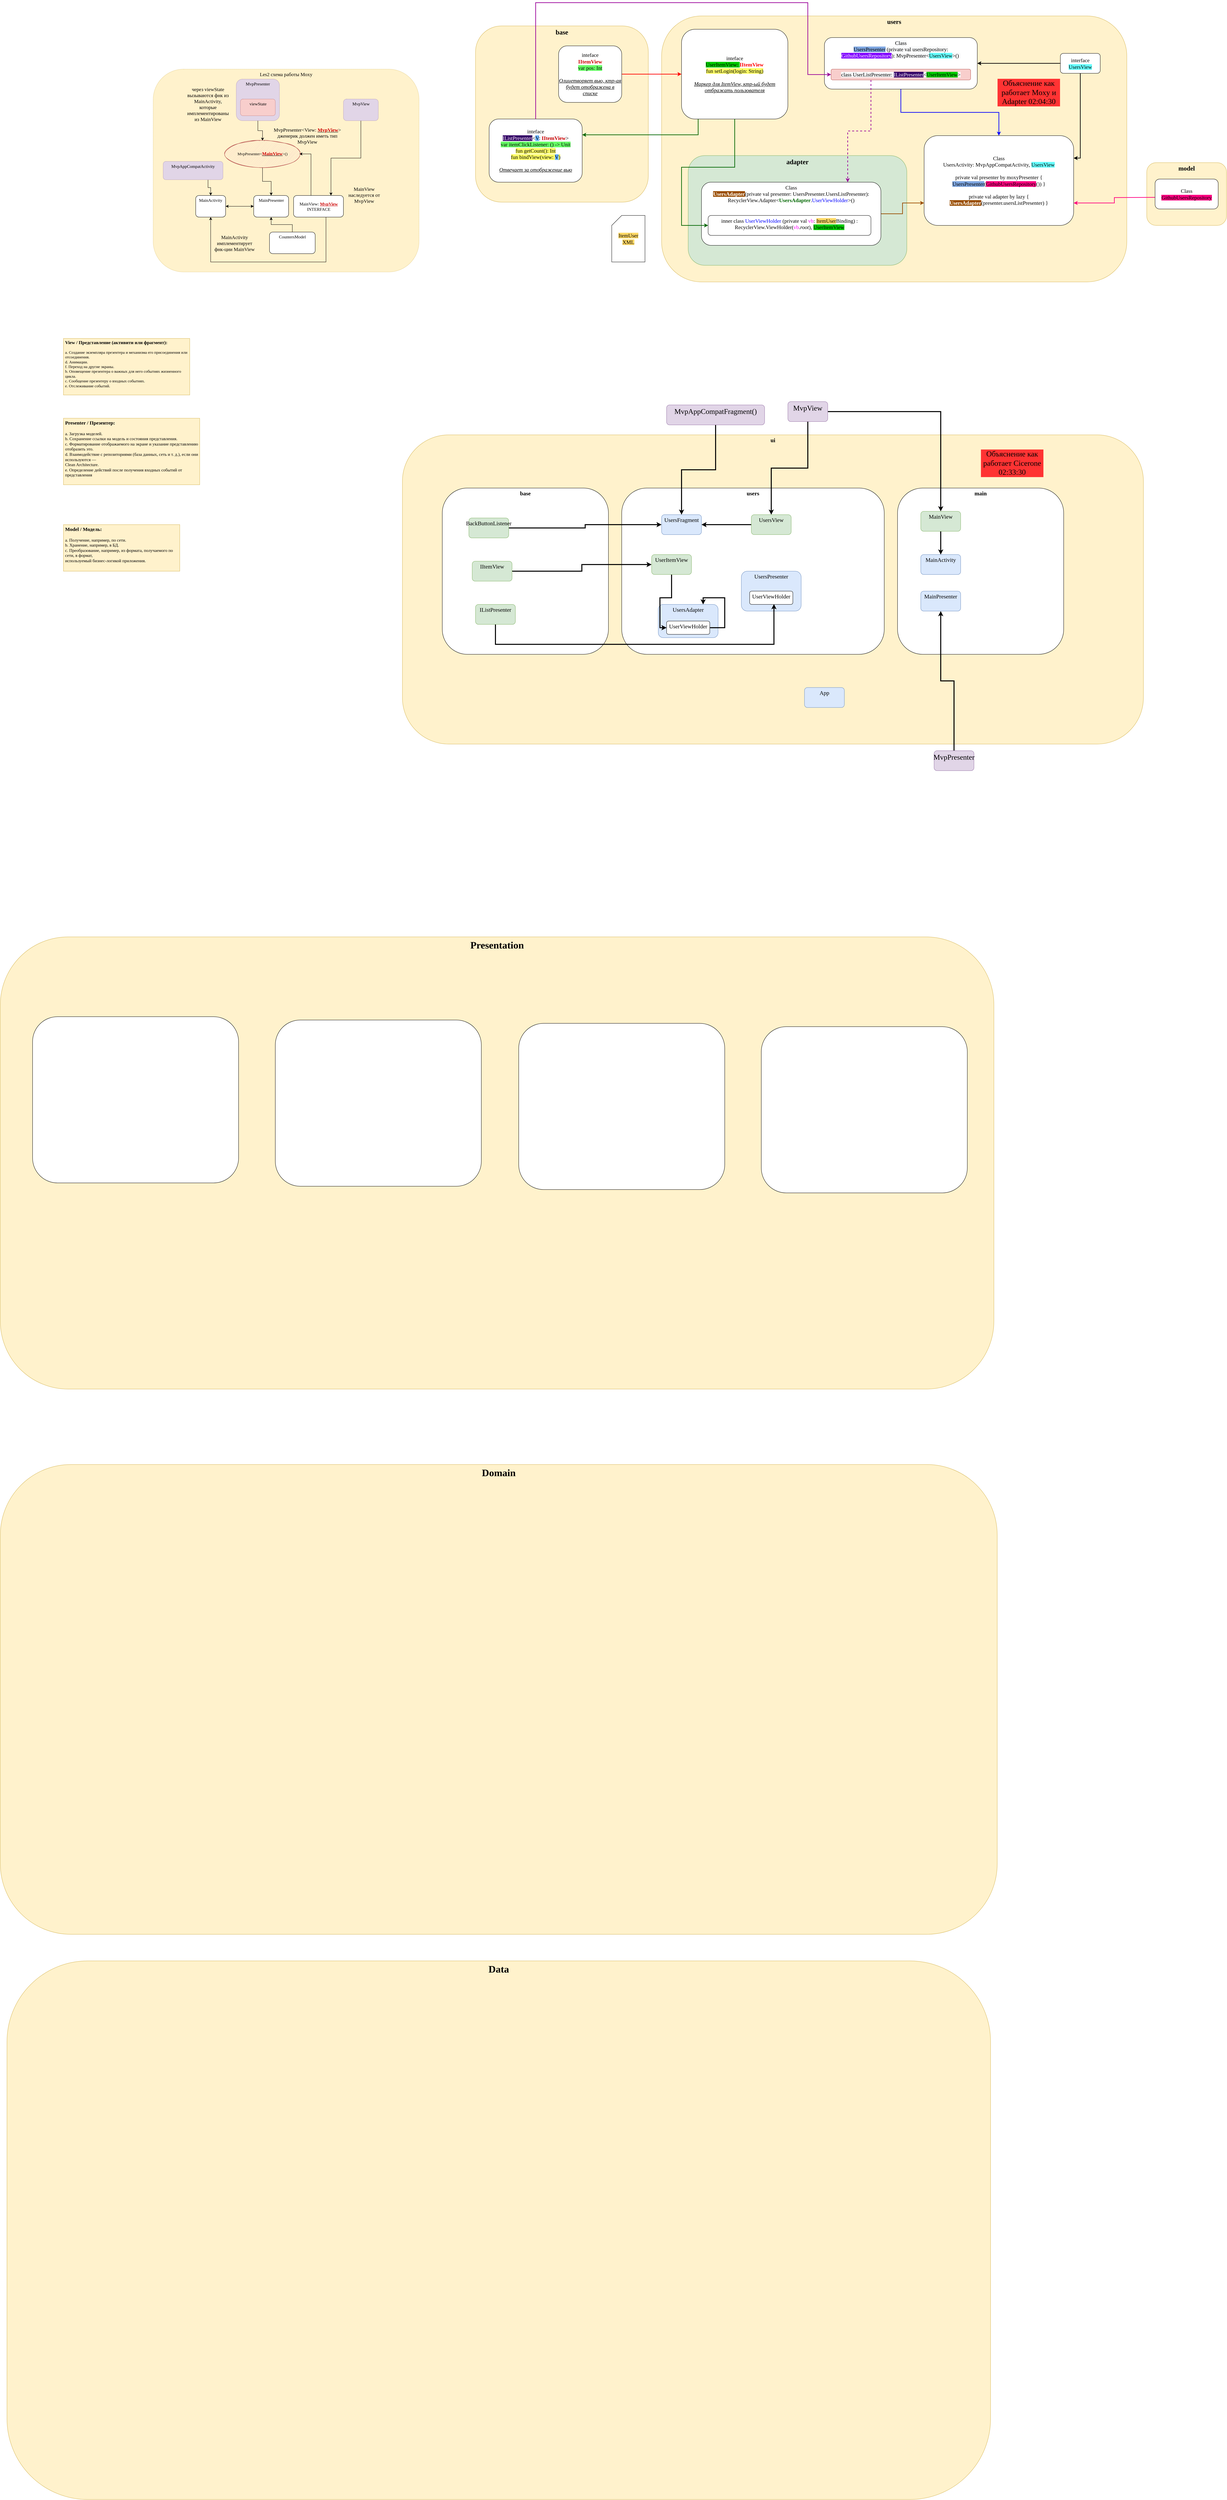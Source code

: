 <mxfile version="15.8.7" type="device"><diagram id="C1EWtJwkigcRB_qDEt8J" name="Страница 1"><mxGraphModel dx="4275" dy="3437" grid="1" gridSize="10" guides="1" tooltips="1" connect="1" arrows="1" fold="1" page="1" pageScale="1" pageWidth="827" pageHeight="1169" math="0" shadow="0"><root><mxCell id="0"/><mxCell id="1" parent="0"/><mxCell id="edhgK2keIJjGcCHrlNll-9" value="&lt;b&gt;&lt;font style=&quot;font-size: 19px&quot;&gt;users&lt;/font&gt;&lt;/b&gt;" style="rounded=1;whiteSpace=wrap;html=1;labelBackgroundColor=none;fontFamily=Times New Roman;fontSize=16;verticalAlign=top;fillColor=#fff2cc;strokeColor=#d6b656;" parent="1" vertex="1"><mxGeometry x="1480" y="-850" width="1400" height="800" as="geometry"/></mxCell><mxCell id="edhgK2keIJjGcCHrlNll-8" value="&lt;b&gt;&lt;font style=&quot;font-size: 20px&quot;&gt;base&lt;/font&gt;&lt;/b&gt;" style="rounded=1;whiteSpace=wrap;html=1;labelBackgroundColor=none;fontFamily=Times New Roman;fontSize=16;verticalAlign=top;fillColor=#fff2cc;strokeColor=#d6b656;" parent="1" vertex="1"><mxGeometry x="920" y="-820" width="520" height="530" as="geometry"/></mxCell><mxCell id="FmBAxHXfmep_9u8ABC75-27" value="Les2 схема работы Moxy" style="rounded=1;whiteSpace=wrap;html=1;dashed=1;dashPattern=1 1;labelBackgroundColor=none;fontSize=15;strokeColor=#d6b656;align=center;verticalAlign=top;fillColor=#fff2cc;fontFamily=Times New Roman;" parent="1" vertex="1"><mxGeometry x="-50" y="-690" width="800" height="610" as="geometry"/></mxCell><mxCell id="pCNhJscyHMGAn3g0kBfk-6" value="&lt;p style=&quot;font-size: 13px&quot;&gt;&lt;/p&gt;&lt;h3&gt;View / Представление (активити или фрагмент):&lt;/h3&gt;&lt;span&gt;a. Создание экземпляра презентера и механизма его присоединения или отсоединения.&lt;/span&gt;&lt;br&gt;&lt;span&gt;d. Анимации.&lt;/span&gt;&lt;br&gt;&lt;span&gt;f. Переход на другие экраны.&lt;/span&gt;&lt;br&gt;&lt;span&gt;b. Оповещение презентера о важных для него событиях жизненного цикла.&lt;/span&gt;&lt;br&gt;&lt;span&gt;c. Сообщение презентеру о входных событиях.&lt;/span&gt;&lt;br&gt;&lt;span&gt;e. Отслеживание событий.&lt;/span&gt;&lt;br&gt;&lt;p&gt;&lt;/p&gt;" style="text;html=1;strokeColor=#d6b656;fillColor=#fff2cc;spacing=5;spacingTop=-20;whiteSpace=wrap;overflow=hidden;rounded=0;verticalAlign=top;fontFamily=Times New Roman;" parent="1" vertex="1"><mxGeometry x="-320" y="120" width="380" height="170" as="geometry"/></mxCell><mxCell id="pCNhJscyHMGAn3g0kBfk-8" value="&lt;p&gt;&lt;/p&gt;&lt;h3&gt;Presenter / Презентер:&lt;/h3&gt;&lt;span style=&quot;font-weight: normal&quot;&gt;a. Загрузка моделей.&lt;br&gt;b. Сохранение ссылки на модель и состояния представления.&lt;br&gt;c. Форматирование отображаемого на экране и указание представлению отобразить это.&lt;br&gt;d. Взаимодействие с репозиториями (база данных, сеть и т. д.), если они используются —&lt;br&gt;Clean Architecture.&lt;br&gt;e. Определение действий после получения входных событий от представления&lt;/span&gt;&lt;p&gt;&lt;/p&gt;" style="text;html=1;strokeColor=#d6b656;fillColor=#fff2cc;spacing=5;spacingTop=-20;whiteSpace=wrap;overflow=hidden;rounded=0;fontSize=13;align=left;verticalAlign=top;fontFamily=Times New Roman;" parent="1" vertex="1"><mxGeometry x="-320" y="360" width="410" height="200" as="geometry"/></mxCell><mxCell id="pCNhJscyHMGAn3g0kBfk-9" value="&lt;p&gt;&lt;/p&gt;&lt;h3&gt;Model / Модель:&lt;/h3&gt;&lt;span style=&quot;font-weight: normal&quot;&gt;a. Получение, например, по сети.&lt;br&gt;b. Хранение, например, в БД.&lt;br&gt;c. Преобразование, например, из формата, получаемого по сети, в формат,&lt;br&gt;используемый бизнес-логикой приложения.&lt;/span&gt;&lt;p&gt;&lt;/p&gt;" style="text;html=1;strokeColor=#d6b656;fillColor=#fff2cc;spacing=5;spacingTop=-20;whiteSpace=wrap;overflow=hidden;rounded=0;fontSize=13;align=left;verticalAlign=top;fontFamily=Times New Roman;" parent="1" vertex="1"><mxGeometry x="-320" y="680" width="350" height="140" as="geometry"/></mxCell><mxCell id="FmBAxHXfmep_9u8ABC75-16" style="edgeStyle=orthogonalEdgeStyle;rounded=0;orthogonalLoop=1;jettySize=auto;html=1;labelBackgroundColor=none;fontColor=default;fontFamily=Times New Roman;" parent="1" source="FmBAxHXfmep_9u8ABC75-1" target="FmBAxHXfmep_9u8ABC75-3" edge="1"><mxGeometry relative="1" as="geometry"/></mxCell><mxCell id="FmBAxHXfmep_9u8ABC75-1" value="&lt;div style=&quot;&quot;&gt;CountersModel&lt;/div&gt;" style="rounded=1;whiteSpace=wrap;html=1;fontSize=13;align=center;verticalAlign=top;labelBackgroundColor=none;fontColor=default;fontFamily=Times New Roman;" parent="1" vertex="1"><mxGeometry x="300" y="-200" width="137.5" height="65" as="geometry"/></mxCell><mxCell id="FmBAxHXfmep_9u8ABC75-13" style="edgeStyle=orthogonalEdgeStyle;rounded=0;orthogonalLoop=1;jettySize=auto;html=1;entryX=1;entryY=0.5;entryDx=0;entryDy=0;labelBackgroundColor=none;fontColor=default;sketch=0;exitX=0.349;exitY=-0.005;exitDx=0;exitDy=0;exitPerimeter=0;fontFamily=Times New Roman;" parent="1" source="FmBAxHXfmep_9u8ABC75-2" target="FmBAxHXfmep_9u8ABC75-12" edge="1"><mxGeometry relative="1" as="geometry"/></mxCell><mxCell id="FmBAxHXfmep_9u8ABC75-34" style="edgeStyle=orthogonalEdgeStyle;rounded=0;sketch=0;orthogonalLoop=1;jettySize=auto;html=1;entryX=0.5;entryY=1;entryDx=0;entryDy=0;labelBackgroundColor=none;fontSize=15;fontColor=default;fontFamily=Times New Roman;" parent="1" source="FmBAxHXfmep_9u8ABC75-2" target="FmBAxHXfmep_9u8ABC75-4" edge="1"><mxGeometry relative="1" as="geometry"><Array as="points"><mxPoint x="470" y="-110"/><mxPoint x="123" y="-110"/></Array></mxGeometry></mxCell><mxCell id="FmBAxHXfmep_9u8ABC75-2" value="&lt;p style=&quot;line-height: 1&quot;&gt;&lt;/p&gt;&lt;div style=&quot;&quot;&gt;MainView: &lt;font color=&quot;#cc0000&quot;&gt;&lt;b&gt;&lt;u&gt;MvpView&lt;/u&gt;&lt;/b&gt;&lt;/font&gt;&lt;/div&gt;&lt;div style=&quot;&quot;&gt;INTERFACE&lt;/div&gt;&lt;p&gt;&lt;/p&gt;" style="rounded=1;whiteSpace=wrap;html=1;fontSize=13;align=center;verticalAlign=middle;labelBackgroundColor=none;fontColor=default;fontFamily=Times New Roman;" parent="1" vertex="1"><mxGeometry x="372.5" y="-310" width="150" height="65" as="geometry"/></mxCell><mxCell id="FmBAxHXfmep_9u8ABC75-17" style="edgeStyle=orthogonalEdgeStyle;rounded=0;orthogonalLoop=1;jettySize=auto;html=1;labelBackgroundColor=none;fontColor=default;fontFamily=Times New Roman;" parent="1" source="FmBAxHXfmep_9u8ABC75-3" target="FmBAxHXfmep_9u8ABC75-4" edge="1"><mxGeometry relative="1" as="geometry"/></mxCell><mxCell id="FmBAxHXfmep_9u8ABC75-3" value="&lt;div style=&quot;&quot;&gt;MainPresenter&lt;/div&gt;" style="rounded=1;whiteSpace=wrap;html=1;fontSize=13;align=center;verticalAlign=top;labelBackgroundColor=none;fontColor=default;fontFamily=Times New Roman;" parent="1" vertex="1"><mxGeometry x="252.5" y="-310" width="105" height="65" as="geometry"/></mxCell><mxCell id="FmBAxHXfmep_9u8ABC75-36" style="edgeStyle=orthogonalEdgeStyle;rounded=0;sketch=0;orthogonalLoop=1;jettySize=auto;html=1;entryX=0;entryY=0.5;entryDx=0;entryDy=0;labelBackgroundColor=none;fontSize=15;fontColor=default;fontFamily=Times New Roman;" parent="1" source="FmBAxHXfmep_9u8ABC75-4" target="FmBAxHXfmep_9u8ABC75-3" edge="1"><mxGeometry relative="1" as="geometry"/></mxCell><mxCell id="FmBAxHXfmep_9u8ABC75-4" value="&lt;div style=&quot;&quot;&gt;MainActivity&lt;/div&gt;" style="rounded=1;whiteSpace=wrap;html=1;fontSize=13;align=center;verticalAlign=top;labelBackgroundColor=none;fontColor=default;fontFamily=Times New Roman;" parent="1" vertex="1"><mxGeometry x="78" y="-310" width="90" height="65" as="geometry"/></mxCell><mxCell id="edhgK2keIJjGcCHrlNll-1" style="edgeStyle=orthogonalEdgeStyle;rounded=0;orthogonalLoop=1;jettySize=auto;html=1;entryX=0.75;entryY=0;entryDx=0;entryDy=0;fontSize=14;fontColor=#CC0000;fontFamily=Times New Roman;" parent="1" source="FmBAxHXfmep_9u8ABC75-5" target="FmBAxHXfmep_9u8ABC75-2" edge="1"><mxGeometry relative="1" as="geometry"/></mxCell><mxCell id="FmBAxHXfmep_9u8ABC75-5" value="&lt;div style=&quot;&quot;&gt;&lt;div style=&quot;&quot;&gt;MvpView&lt;/div&gt;&lt;/div&gt;" style="rounded=1;whiteSpace=wrap;html=1;fontSize=13;align=center;verticalAlign=top;labelBackgroundColor=none;dashed=1;dashPattern=1 1;fillColor=#e1d5e7;strokeColor=#9673a6;fontFamily=Times New Roman;" parent="1" vertex="1"><mxGeometry x="522.5" y="-600" width="105" height="65" as="geometry"/></mxCell><mxCell id="FmBAxHXfmep_9u8ABC75-15" style="edgeStyle=orthogonalEdgeStyle;rounded=0;orthogonalLoop=1;jettySize=auto;html=1;entryX=0.5;entryY=0;entryDx=0;entryDy=0;labelBackgroundColor=none;fontColor=default;fontFamily=Times New Roman;" parent="1" source="FmBAxHXfmep_9u8ABC75-7" target="FmBAxHXfmep_9u8ABC75-12" edge="1"><mxGeometry relative="1" as="geometry"/></mxCell><mxCell id="FmBAxHXfmep_9u8ABC75-7" value="&lt;div style=&quot;&quot;&gt;&lt;div style=&quot;&quot;&gt;MvpPresenter&lt;/div&gt;&lt;/div&gt;" style="rounded=1;whiteSpace=wrap;html=1;fontSize=13;align=center;verticalAlign=top;labelBackgroundColor=none;dashed=1;dashPattern=1 1;fillColor=#e1d5e7;strokeColor=#9673a6;fontFamily=Times New Roman;" parent="1" vertex="1"><mxGeometry x="200" y="-660" width="130" height="125" as="geometry"/></mxCell><mxCell id="FmBAxHXfmep_9u8ABC75-14" style="edgeStyle=orthogonalEdgeStyle;rounded=0;orthogonalLoop=1;jettySize=auto;html=1;labelBackgroundColor=none;fontColor=default;fontFamily=Times New Roman;" parent="1" source="FmBAxHXfmep_9u8ABC75-12" target="FmBAxHXfmep_9u8ABC75-3" edge="1"><mxGeometry relative="1" as="geometry"/></mxCell><mxCell id="FmBAxHXfmep_9u8ABC75-12" value="&lt;div style=&quot;&quot;&gt;MvpPresenter&amp;lt;&lt;u&gt;&lt;font color=&quot;#cc0000&quot; size=&quot;1&quot;&gt;&lt;b style=&quot;font-size: 14px&quot;&gt;MainView&lt;/b&gt;&lt;/font&gt;&lt;/u&gt;&amp;gt;()&lt;/div&gt;" style="ellipse;whiteSpace=wrap;html=1;labelBackgroundColor=none;fillColor=#f8cecc;strokeColor=#b85450;sketch=1;fontFamily=Times New Roman;" parent="1" vertex="1"><mxGeometry x="168" y="-475" width="222" height="80" as="geometry"/></mxCell><mxCell id="FmBAxHXfmep_9u8ABC75-24" value="MvpPresenter&amp;lt;View:&amp;nbsp;&lt;u&gt;&lt;b&gt;&lt;font color=&quot;#cc0000&quot;&gt;MvpView&lt;/font&gt;&lt;/b&gt;&lt;/u&gt;&amp;gt;&lt;br style=&quot;font-size: 15px&quot;&gt;дженерик должен иметь тип MvpView" style="text;html=1;strokeColor=none;fillColor=none;align=center;verticalAlign=middle;whiteSpace=wrap;rounded=0;labelBackgroundColor=none;fontColor=default;dashed=1;fontSize=15;fontFamily=Times New Roman;" parent="1" vertex="1"><mxGeometry x="324" y="-535" width="180" height="90" as="geometry"/></mxCell><mxCell id="FmBAxHXfmep_9u8ABC75-26" value="MainActivity имплементирует фнк-ции MainView" style="text;html=1;strokeColor=none;fillColor=none;align=center;verticalAlign=middle;whiteSpace=wrap;rounded=0;dashed=1;dashPattern=1 1;labelBackgroundColor=none;fontColor=default;fontSize=15;fontFamily=Times New Roman;" parent="1" vertex="1"><mxGeometry x="130" y="-195" width="130" height="55" as="geometry"/></mxCell><mxCell id="FmBAxHXfmep_9u8ABC75-28" value="&lt;div style=&quot;&quot;&gt;&lt;div style=&quot;&quot;&gt;viewState&lt;/div&gt;&lt;/div&gt;" style="rounded=1;whiteSpace=wrap;html=1;fontSize=13;align=center;verticalAlign=top;labelBackgroundColor=none;dashed=1;dashPattern=1 1;fillColor=#f8cecc;strokeColor=#b85450;fontFamily=Times New Roman;" parent="1" vertex="1"><mxGeometry x="212.5" y="-600" width="105" height="50" as="geometry"/></mxCell><mxCell id="FmBAxHXfmep_9u8ABC75-29" value="через viewState вызываются фнк из MainActivity, которые имплементированы из MainView" style="text;html=1;strokeColor=none;fillColor=none;align=center;verticalAlign=middle;whiteSpace=wrap;rounded=0;dashed=1;dashPattern=1 1;labelBackgroundColor=none;fontSize=15;fontFamily=Times New Roman;" parent="1" vertex="1"><mxGeometry x="45" y="-650" width="140" height="130" as="geometry"/></mxCell><mxCell id="FmBAxHXfmep_9u8ABC75-31" style="edgeStyle=orthogonalEdgeStyle;rounded=0;orthogonalLoop=1;jettySize=auto;html=1;labelBackgroundColor=none;fontSize=15;fontColor=default;exitX=0.75;exitY=1;exitDx=0;exitDy=0;fontFamily=Times New Roman;" parent="1" source="FmBAxHXfmep_9u8ABC75-30" target="FmBAxHXfmep_9u8ABC75-4" edge="1"><mxGeometry relative="1" as="geometry"/></mxCell><mxCell id="FmBAxHXfmep_9u8ABC75-30" value="&lt;div style=&quot;&quot;&gt;&lt;div style=&quot;&quot;&gt;&lt;div style=&quot;&quot;&gt;MvpAppCompatActivity&lt;/div&gt;&lt;/div&gt;&lt;/div&gt;" style="rounded=1;whiteSpace=wrap;html=1;fontSize=13;align=center;verticalAlign=top;labelBackgroundColor=none;dashed=1;dashPattern=1 1;fillColor=#e1d5e7;strokeColor=#9673a6;fontFamily=Times New Roman;" parent="1" vertex="1"><mxGeometry x="-20" y="-412.5" width="180" height="55" as="geometry"/></mxCell><mxCell id="FmBAxHXfmep_9u8ABC75-33" value="MainView наследуется от MvpView" style="text;html=1;strokeColor=none;fillColor=none;align=center;verticalAlign=middle;whiteSpace=wrap;rounded=0;labelBackgroundColor=none;fontColor=default;dashed=1;fontSize=15;fontFamily=Times New Roman;" parent="1" vertex="1"><mxGeometry x="530" y="-357.5" width="110" height="90" as="geometry"/></mxCell><mxCell id="ZvqaHF2nIyysin3KWNm_-26" style="edgeStyle=orthogonalEdgeStyle;rounded=0;orthogonalLoop=1;jettySize=auto;html=1;labelBackgroundColor=none;fontFamily=Times New Roman;fontSize=16;fontColor=default;strokeColor=#FF0000;strokeWidth=2;" parent="1" source="edhgK2keIJjGcCHrlNll-4" target="edhgK2keIJjGcCHrlNll-5" edge="1"><mxGeometry relative="1" as="geometry"/></mxCell><mxCell id="edhgK2keIJjGcCHrlNll-4" value="inteface&lt;br&gt;&lt;font color=&quot;#cc0000&quot;&gt;&lt;b&gt;IItemView&lt;br&gt;&lt;/b&gt;&lt;/font&gt;&lt;span style=&quot;background-color: rgb(102 , 255 , 102)&quot;&gt;var pos: Int&lt;/span&gt;&lt;br&gt;&lt;br&gt;&lt;i&gt;&lt;u&gt;Олицетворяет вью, ктр-ая будет отображена в списке&lt;/u&gt;&lt;/i&gt;" style="rounded=1;whiteSpace=wrap;html=1;fontFamily=Times New Roman;fontSize=16;verticalAlign=middle;" parent="1" vertex="1"><mxGeometry x="1170" y="-760" width="190" height="170" as="geometry"/></mxCell><mxCell id="ZvqaHF2nIyysin3KWNm_-28" style="edgeStyle=orthogonalEdgeStyle;rounded=0;orthogonalLoop=1;jettySize=auto;html=1;entryX=1;entryY=0.25;entryDx=0;entryDy=0;labelBackgroundColor=none;fontFamily=Times New Roman;fontSize=16;fontColor=#FF0000;strokeColor=#006600;strokeWidth=2;" parent="1" source="edhgK2keIJjGcCHrlNll-5" target="edhgK2keIJjGcCHrlNll-7" edge="1"><mxGeometry relative="1" as="geometry"><Array as="points"><mxPoint x="1590" y="-492"/></Array></mxGeometry></mxCell><mxCell id="edhgK2keIJjGcCHrlNll-5" value="inteface&lt;br&gt;&lt;span style=&quot;background-color: rgb(0 , 204 , 0)&quot;&gt;UserItemView: &lt;/span&gt;&lt;font color=&quot;#ff0000&quot;&gt;&lt;b&gt;IItemView&lt;/b&gt;&lt;/font&gt;&lt;br&gt;&lt;span style=&quot;background-color: rgb(255 , 255 , 102)&quot;&gt;fun setLogin(login: String)&lt;/span&gt;&lt;br&gt;&lt;br&gt;&lt;i&gt;&lt;u&gt;Маркер для ItemView, ктр-ый будет отбражать пользователя&lt;/u&gt;&lt;/i&gt;" style="rounded=1;whiteSpace=wrap;html=1;fontFamily=Times New Roman;fontSize=16;verticalAlign=middle;" parent="1" vertex="1"><mxGeometry x="1540" y="-810" width="320" height="270" as="geometry"/></mxCell><mxCell id="edhgK2keIJjGcCHrlNll-7" value="inteface&lt;br&gt;&lt;span style=&quot;background-color: rgb(51 , 0 , 102)&quot;&gt;&lt;font color=&quot;#ffffff&quot;&gt;IListPresenter&lt;/font&gt;&lt;/span&gt;&lt;span style=&quot;background-color: rgb(248 , 249 , 250)&quot;&gt;&amp;lt;&lt;/span&gt;&lt;span style=&quot;background-color: rgb(102 , 178 , 255)&quot;&gt;V&lt;/span&gt;&lt;span style=&quot;background-color: rgb(248 , 249 , 250)&quot;&gt;: &lt;b&gt;&lt;font color=&quot;#cc0000&quot;&gt;IItemView&lt;/font&gt;&lt;/b&gt;&amp;gt;&lt;br&gt;&lt;/span&gt;&lt;span style=&quot;background-color: rgb(102 , 255 , 102)&quot;&gt;var itemClickListener: () -&amp;gt; Unit&lt;br&gt;&lt;/span&gt;&lt;span style=&quot;background-color: rgb(255 , 255 , 102)&quot;&gt;fun getCount(): Int&lt;br&gt;&lt;/span&gt;&lt;span style=&quot;background-color: rgb(255 , 255 , 102)&quot;&gt;fun bindView(view: &lt;/span&gt;&lt;span style=&quot;background-color: rgb(102 , 178 , 255)&quot;&gt;V&lt;/span&gt;&lt;span style=&quot;background-color: rgb(255 , 255 , 102)&quot;&gt;)&lt;/span&gt;&lt;br&gt;&lt;br&gt;&lt;i&gt;&lt;u&gt;Отвечает за отображение вью&lt;/u&gt;&lt;/i&gt;" style="rounded=1;whiteSpace=wrap;html=1;fontFamily=Times New Roman;fontSize=16;verticalAlign=middle;" parent="1" vertex="1"><mxGeometry x="961" y="-540" width="280" height="190" as="geometry"/></mxCell><mxCell id="edhgK2keIJjGcCHrlNll-11" value="adapter" style="rounded=1;whiteSpace=wrap;html=1;labelBackgroundColor=none;fontFamily=Times New Roman;fontSize=20;verticalAlign=top;fontStyle=1;fillColor=#d5e8d4;strokeColor=#82b366;" parent="1" vertex="1"><mxGeometry x="1560" y="-430" width="658" height="330" as="geometry"/></mxCell><mxCell id="ZvqaHF2nIyysin3KWNm_-31" style="edgeStyle=orthogonalEdgeStyle;rounded=0;orthogonalLoop=1;jettySize=auto;html=1;entryX=0;entryY=0.75;entryDx=0;entryDy=0;labelBackgroundColor=none;fontFamily=Times New Roman;fontSize=16;fontColor=#994C00;strokeColor=#994C00;strokeWidth=2;" parent="1" source="edhgK2keIJjGcCHrlNll-10" target="ZvqaHF2nIyysin3KWNm_-9" edge="1"><mxGeometry relative="1" as="geometry"/></mxCell><mxCell id="edhgK2keIJjGcCHrlNll-10" value="Class&lt;br&gt;&lt;b style=&quot;background-color: rgb(153 , 76 , 0)&quot;&gt;&lt;font color=&quot;#ffffff&quot;&gt;UsersAdapter&lt;/font&gt;&lt;/b&gt;(private val presenter: UsersPresenter.UsersListPresenter): RecyclerView.Adapter&amp;lt;&lt;font color=&quot;#006600&quot;&gt;&lt;b&gt;UsersAdapter&lt;/b&gt;&lt;/font&gt;.&lt;font color=&quot;#0000ff&quot;&gt;UserViewHolder&lt;/font&gt;&amp;gt;()&lt;font style=&quot;font-size: 16px&quot;&gt;&lt;br&gt;&lt;/font&gt;" style="rounded=1;whiteSpace=wrap;html=1;labelBackgroundColor=none;fontFamily=Times New Roman;fontSize=16;fontColor=#000000;verticalAlign=top;" parent="1" vertex="1"><mxGeometry x="1600" y="-350" width="540" height="190" as="geometry"/></mxCell><mxCell id="ZvqaHF2nIyysin3KWNm_-1" value="&lt;span style=&quot;color: rgb(0 , 0 , 0) ; font-family: &amp;#34;times new roman&amp;#34; ; font-size: 16px ; font-style: normal ; font-weight: 400 ; letter-spacing: normal ; text-align: center ; text-indent: 0px ; text-transform: none ; word-spacing: 0px ; display: inline ; float: none ; background-color: rgb(255 , 217 , 102)&quot;&gt;ItemUser&lt;br&gt;XML&lt;br&gt;&lt;/span&gt;" style="shape=card;whiteSpace=wrap;html=1;" parent="1" vertex="1"><mxGeometry x="1330" y="-250" width="100" height="140" as="geometry"/></mxCell><mxCell id="ZvqaHF2nIyysin3KWNm_-24" style="edgeStyle=orthogonalEdgeStyle;rounded=0;orthogonalLoop=1;jettySize=auto;html=1;labelBackgroundColor=none;fontFamily=Times New Roman;fontSize=16;fontColor=default;strokeColor=#0000FF;strokeWidth=2;" parent="1" source="ZvqaHF2nIyysin3KWNm_-3" target="ZvqaHF2nIyysin3KWNm_-9" edge="1"><mxGeometry relative="1" as="geometry"/></mxCell><mxCell id="ZvqaHF2nIyysin3KWNm_-3" value="&lt;font style=&quot;color: rgb(0 , 0 , 0) ; font-family: &amp;#34;times new roman&amp;#34; ; font-size: 16px ; font-style: normal ; font-weight: 400 ; letter-spacing: normal ; text-align: center ; text-indent: 0px ; text-transform: none ; word-spacing: 0px ; background-color: rgb(248 , 249 , 250)&quot;&gt;Class&lt;br&gt;&lt;/font&gt;&lt;font style=&quot;font-family: &amp;#34;times new roman&amp;#34; ; font-size: 16px ; font-style: normal ; font-weight: 400 ; letter-spacing: normal ; text-align: center ; text-indent: 0px ; text-transform: none ; word-spacing: 0px&quot;&gt;&lt;span style=&quot;background-color: rgb(126 , 166 , 224)&quot;&gt;UsersPresenter&lt;/span&gt;&lt;span style=&quot;background-color: rgb(248 , 249 , 250)&quot;&gt; (&lt;/span&gt;&lt;span style=&quot;color: rgb(0 , 0 , 0) ; background-color: rgb(248 , 249 , 250) ; font-size: 16px&quot;&gt;private val&lt;span&gt;&amp;nbsp;&lt;/span&gt;&lt;/span&gt;&lt;span style=&quot;color: rgb(0 , 0 , 0) ; background-color: rgb(248 , 249 , 250) ; font-size: 16px&quot;&gt;usersRepository&lt;/span&gt;&lt;span style=&quot;font-size: 16px&quot;&gt;&lt;span style=&quot;color: rgb(0 , 0 , 0) ; background-color: rgb(248 , 249 , 250)&quot;&gt;: &lt;/span&gt;&lt;font color=&quot;#ffffff&quot; style=&quot;background-color: rgb(127 , 0 , 255)&quot;&gt;GithubUsersRepository&lt;/font&gt;&lt;span style=&quot;color: rgb(0 , 0 , 0) ; background-color: rgb(248 , 249 , 250)&quot;&gt;):&amp;nbsp;&lt;/span&gt;&lt;/span&gt;&lt;span style=&quot;color: rgb(0 , 0 , 0) ; background-color: rgb(248 , 249 , 250) ; font-size: 16px&quot;&gt;MvpPresenter&amp;lt;&lt;/span&gt;&lt;span style=&quot;color: rgb(0 , 0 , 0) ; font-size: 16px ; background-color: rgb(102 , 255 , 255)&quot;&gt;UsersView&lt;/span&gt;&lt;span style=&quot;color: rgb(0 , 0 , 0) ; background-color: rgb(248 , 249 , 250) ; font-size: 16px&quot;&gt;&amp;gt;()&amp;nbsp;&lt;/span&gt;&lt;/font&gt;&lt;span style=&quot;color: rgb(0 , 0 , 0) ; font-family: &amp;#34;times new roman&amp;#34; ; font-size: 16px ; font-style: normal ; font-weight: 400 ; letter-spacing: normal ; text-align: center ; text-indent: 0px ; text-transform: none ; word-spacing: 0px&quot;&gt;&lt;br&gt;&lt;/span&gt;" style="rounded=1;whiteSpace=wrap;html=1;labelBackgroundColor=none;fontFamily=Times New Roman;fontSize=16;fontColor=default;verticalAlign=top;" parent="1" vertex="1"><mxGeometry x="1970" y="-785" width="460" height="155" as="geometry"/></mxCell><mxCell id="ZvqaHF2nIyysin3KWNm_-4" value="&lt;font style=&quot;font-size: 19px&quot;&gt;model&lt;/font&gt;" style="rounded=1;whiteSpace=wrap;html=1;labelBackgroundColor=none;fontFamily=Times New Roman;fontSize=16;fillColor=#fff2cc;strokeColor=#d6b656;fontStyle=1;verticalAlign=top;" parent="1" vertex="1"><mxGeometry x="2940" y="-408.75" width="240" height="188.75" as="geometry"/></mxCell><mxCell id="ZvqaHF2nIyysin3KWNm_-41" style="edgeStyle=orthogonalEdgeStyle;rounded=0;sketch=0;orthogonalLoop=1;jettySize=auto;html=1;entryX=1;entryY=0.75;entryDx=0;entryDy=0;labelBackgroundColor=none;fontFamily=Times New Roman;fontSize=23;fontColor=default;strokeColor=#FF0080;strokeWidth=2;" parent="1" target="ZvqaHF2nIyysin3KWNm_-9" edge="1"><mxGeometry relative="1" as="geometry"><mxPoint x="2965" y="-304.333" as="sourcePoint"/></mxGeometry></mxCell><mxCell id="ZvqaHF2nIyysin3KWNm_-5" value="Class&lt;br&gt;&lt;font style=&quot;background-color: rgb(255 , 0 , 128)&quot;&gt;GithubUsersRepository&lt;/font&gt;" style="rounded=1;whiteSpace=wrap;html=1;labelBackgroundColor=none;fontFamily=Times New Roman;fontSize=16;fontColor=default;verticalAlign=middle;" parent="1" vertex="1"><mxGeometry x="2965" y="-359.37" width="190" height="90" as="geometry"/></mxCell><mxCell id="ZvqaHF2nIyysin3KWNm_-22" style="edgeStyle=orthogonalEdgeStyle;rounded=0;orthogonalLoop=1;jettySize=auto;html=1;entryX=1;entryY=0.25;entryDx=0;entryDy=0;fontFamily=Times New Roman;fontSize=16;fontColor=default;strokeColor=#000000;strokeWidth=2;labelBackgroundColor=none;" parent="1" source="ZvqaHF2nIyysin3KWNm_-8" target="ZvqaHF2nIyysin3KWNm_-9" edge="1"><mxGeometry relative="1" as="geometry"/></mxCell><mxCell id="ZvqaHF2nIyysin3KWNm_-25" style="edgeStyle=orthogonalEdgeStyle;rounded=0;orthogonalLoop=1;jettySize=auto;html=1;entryX=1;entryY=0.5;entryDx=0;entryDy=0;labelBackgroundColor=none;fontFamily=Times New Roman;fontSize=16;fontColor=default;strokeColor=#000000;strokeWidth=2;" parent="1" source="ZvqaHF2nIyysin3KWNm_-8" target="ZvqaHF2nIyysin3KWNm_-3" edge="1"><mxGeometry relative="1" as="geometry"/></mxCell><mxCell id="ZvqaHF2nIyysin3KWNm_-8" value="interface&lt;br&gt;&lt;span style=&quot;background-color: rgb(102 , 255 , 255)&quot;&gt;UsersView&lt;/span&gt;" style="rounded=1;whiteSpace=wrap;html=1;labelBackgroundColor=none;fontFamily=Times New Roman;fontSize=16;fontColor=default;verticalAlign=middle;" parent="1" vertex="1"><mxGeometry x="2680" y="-737.5" width="120" height="60" as="geometry"/></mxCell><mxCell id="ZvqaHF2nIyysin3KWNm_-9" value="Class&lt;br&gt;UsersActivity: MvpAppCompatActivity, &lt;span style=&quot;background-color: rgb(102 , 255 , 255)&quot;&gt;UsersView&lt;br&gt;&lt;/span&gt;&lt;br&gt;private val presenter by moxyPresenter { &lt;span style=&quot;background-color: rgb(126 , 166 , 224)&quot;&gt;UsersPresenter&lt;/span&gt;(&lt;font style=&quot;background-color: rgb(255 , 0 , 128)&quot;&gt;GithubUsersRepository&lt;/font&gt;()) }&lt;br&gt;&lt;br&gt;private val adapter by lazy { &lt;b&gt;&lt;font style=&quot;background-color: rgb(153 , 76 , 0)&quot; color=&quot;#ffffff&quot;&gt;UsersAdapter&lt;/font&gt;&lt;/b&gt;(presenter.usersListPresenter) }" style="rounded=1;whiteSpace=wrap;html=1;labelBackgroundColor=none;fontFamily=Times New Roman;fontSize=16;fontColor=default;verticalAlign=middle;" parent="1" vertex="1"><mxGeometry x="2270" y="-490" width="450" height="270" as="geometry"/></mxCell><mxCell id="ZvqaHF2nIyysin3KWNm_-39" style="edgeStyle=orthogonalEdgeStyle;rounded=0;sketch=0;orthogonalLoop=1;jettySize=auto;html=1;dashed=1;labelBackgroundColor=none;fontFamily=Times New Roman;fontSize=16;fontColor=#000000;strokeColor=#990099;strokeWidth=2;" parent="1" source="ZvqaHF2nIyysin3KWNm_-16" target="edhgK2keIJjGcCHrlNll-10" edge="1"><mxGeometry relative="1" as="geometry"><Array as="points"><mxPoint x="2110" y="-504"/><mxPoint x="2040" y="-504"/></Array></mxGeometry></mxCell><mxCell id="ZvqaHF2nIyysin3KWNm_-16" value="&lt;meta charset=&quot;utf-8&quot;&gt;&lt;span style=&quot;color: rgb(0, 0, 0); font-size: 16px; font-style: normal; font-weight: 400; letter-spacing: normal; text-align: center; text-indent: 0px; text-transform: none; word-spacing: 0px; background-color: rgb(248, 249, 250); font-family: &amp;quot;times new roman&amp;quot;;&quot;&gt;class UserListPresenter:&lt;span&gt;&amp;nbsp;&lt;/span&gt;&lt;/span&gt;&lt;span style=&quot;color: rgb(0, 0, 0); font-size: 16px; font-style: normal; font-weight: 400; letter-spacing: normal; text-align: center; text-indent: 0px; text-transform: none; word-spacing: 0px; font-family: &amp;quot;times new roman&amp;quot;; background-color: rgb(51, 0, 102);&quot;&gt;&lt;font color=&quot;#ffffff&quot;&gt;IListPresenter&lt;/font&gt;&lt;/span&gt;&lt;span style=&quot;color: rgb(0, 0, 0); font-size: 16px; font-style: normal; font-weight: 400; letter-spacing: normal; text-align: center; text-indent: 0px; text-transform: none; word-spacing: 0px; background-color: rgb(248, 249, 250); font-family: &amp;quot;times new roman&amp;quot;;&quot;&gt;&amp;lt;&lt;span style=&quot;background-color: rgb(0 , 204 , 0)&quot;&gt;UserItemView&lt;/span&gt;&amp;gt;&lt;br&gt;&lt;/span&gt;" style="rounded=1;whiteSpace=wrap;html=1;labelBackgroundColor=none;fontFamily=Times New Roman;fontSize=16;verticalAlign=middle;fillColor=#f8cecc;strokeColor=#b85450;" parent="1" vertex="1"><mxGeometry x="1990" y="-690" width="420" height="32.5" as="geometry"/></mxCell><mxCell id="ZvqaHF2nIyysin3KWNm_-33" value="&lt;span style=&quot;color: rgb(0 , 0 , 0) ; background-color: rgb(255 , 255 , 255)&quot;&gt;inner class&amp;nbsp;&lt;font color=&quot;#0000ff&quot;&gt;UserViewHolder&lt;/font&gt;&amp;nbsp;(private val&amp;nbsp;&lt;font color=&quot;#ff00ff&quot;&gt;vb&lt;/font&gt;:&amp;nbsp;&lt;/span&gt;&lt;span style=&quot;color: rgb(0 , 0 , 0) ; background-color: rgb(255 , 217 , 102)&quot;&gt;ItemUser&lt;/span&gt;&lt;span style=&quot;color: rgb(0 , 0 , 0) ; background-color: rgb(255 , 255 , 255)&quot;&gt;Binding) : RecyclerView.ViewHolder(&lt;font color=&quot;#ff00ff&quot;&gt;vb&lt;/font&gt;.&lt;span style=&quot;font-style: italic&quot;&gt;root&lt;/span&gt;),&amp;nbsp;&lt;/span&gt;&lt;span style=&quot;color: rgb(0 , 0 , 0) ; background-color: rgb(0 , 204 , 0)&quot;&gt;UserItemView&lt;/span&gt;" style="rounded=1;whiteSpace=wrap;html=1;labelBackgroundColor=none;fontFamily=Times New Roman;fontSize=16;fontColor=#FF0000;fillColor=none;verticalAlign=top;" parent="1" vertex="1"><mxGeometry x="1620" y="-250" width="490" height="60" as="geometry"/></mxCell><mxCell id="ZvqaHF2nIyysin3KWNm_-36" style="edgeStyle=orthogonalEdgeStyle;rounded=0;orthogonalLoop=1;jettySize=auto;html=1;entryX=0;entryY=0.5;entryDx=0;entryDy=0;labelBackgroundColor=none;fontFamily=Times New Roman;fontSize=16;fontColor=default;strokeColor=#006600;strokeWidth=2;" parent="1" source="edhgK2keIJjGcCHrlNll-5" target="ZvqaHF2nIyysin3KWNm_-33" edge="1"><mxGeometry relative="1" as="geometry"><Array as="points"><mxPoint x="1700" y="-395"/><mxPoint x="1540" y="-395"/><mxPoint x="1540" y="-220"/></Array></mxGeometry></mxCell><mxCell id="ZvqaHF2nIyysin3KWNm_-37" style="edgeStyle=orthogonalEdgeStyle;rounded=0;orthogonalLoop=1;jettySize=auto;html=1;entryX=0;entryY=0.5;entryDx=0;entryDy=0;labelBackgroundColor=none;fontFamily=Times New Roman;fontSize=16;fontColor=default;strokeColor=#990099;strokeWidth=2;" parent="1" source="edhgK2keIJjGcCHrlNll-7" target="ZvqaHF2nIyysin3KWNm_-16" edge="1"><mxGeometry relative="1" as="geometry"><Array as="points"><mxPoint x="1101" y="-890"/><mxPoint x="1920" y="-890"/><mxPoint x="1920" y="-674"/></Array></mxGeometry></mxCell><mxCell id="ZvqaHF2nIyysin3KWNm_-40" value="&lt;font style=&quot;font-size: 23px&quot;&gt;Объяснение как работает Moxy и Adapter 02:04:30&lt;/font&gt;" style="text;html=1;strokeColor=none;fillColor=none;align=center;verticalAlign=middle;whiteSpace=wrap;rounded=0;labelBackgroundColor=#FF3333;fontFamily=Times New Roman;fontSize=16;fontColor=default;" parent="1" vertex="1"><mxGeometry x="2490" y="-665" width="190" height="90" as="geometry"/></mxCell><mxCell id="ftwi3Av8i4UfWGdDxGvj-1" value="ui" style="rounded=1;whiteSpace=wrap;html=1;verticalAlign=top;fontStyle=1;fontFamily=Times New Roman;fontSize=17;fillColor=#fff2cc;strokeColor=#d6b656;" parent="1" vertex="1"><mxGeometry x="700" y="410" width="2230" height="930" as="geometry"/></mxCell><mxCell id="ftwi3Av8i4UfWGdDxGvj-2" value="App" style="rounded=1;whiteSpace=wrap;html=1;fontFamily=Times New Roman;fontSize=17;verticalAlign=top;fillColor=#dae8fc;strokeColor=#6c8ebf;fontStyle=0" parent="1" vertex="1"><mxGeometry x="1910" y="1170" width="120" height="60" as="geometry"/></mxCell><mxCell id="ftwi3Av8i4UfWGdDxGvj-3" value="base" style="rounded=1;whiteSpace=wrap;html=1;fontFamily=Times New Roman;fontSize=17;verticalAlign=top;fontStyle=1;" parent="1" vertex="1"><mxGeometry x="820" y="570" width="500" height="500" as="geometry"/></mxCell><mxCell id="ftwi3Av8i4UfWGdDxGvj-4" value="main" style="rounded=1;whiteSpace=wrap;html=1;fontFamily=Times New Roman;fontSize=17;verticalAlign=top;fontStyle=1;" parent="1" vertex="1"><mxGeometry x="2190" y="570" width="500" height="500" as="geometry"/></mxCell><mxCell id="ftwi3Av8i4UfWGdDxGvj-5" value="users" style="rounded=1;whiteSpace=wrap;html=1;fontFamily=Times New Roman;fontSize=17;verticalAlign=top;fontStyle=1;" parent="1" vertex="1"><mxGeometry x="1360" y="570" width="790" height="500" as="geometry"/></mxCell><mxCell id="ftwi3Av8i4UfWGdDxGvj-23" style="edgeStyle=orthogonalEdgeStyle;rounded=0;orthogonalLoop=1;jettySize=auto;html=1;fontFamily=Times New Roman;fontSize=17;strokeWidth=3;" parent="1" source="ftwi3Av8i4UfWGdDxGvj-7" target="ftwi3Av8i4UfWGdDxGvj-14" edge="1"><mxGeometry relative="1" as="geometry"/></mxCell><mxCell id="ftwi3Av8i4UfWGdDxGvj-7" value="IItemView" style="rounded=1;whiteSpace=wrap;html=1;fontFamily=Times New Roman;fontSize=17;verticalAlign=top;fillColor=#d5e8d4;strokeColor=#82b366;fontStyle=0" parent="1" vertex="1"><mxGeometry x="910" y="790" width="120" height="60" as="geometry"/></mxCell><mxCell id="ftwi3Av8i4UfWGdDxGvj-21" style="edgeStyle=orthogonalEdgeStyle;rounded=0;orthogonalLoop=1;jettySize=auto;html=1;entryX=0;entryY=0.5;entryDx=0;entryDy=0;fontFamily=Times New Roman;fontSize=17;strokeWidth=3;" parent="1" source="ftwi3Av8i4UfWGdDxGvj-8" target="ftwi3Av8i4UfWGdDxGvj-17" edge="1"><mxGeometry relative="1" as="geometry"/></mxCell><mxCell id="ftwi3Av8i4UfWGdDxGvj-8" value="BackButtonListener" style="rounded=1;whiteSpace=wrap;html=1;fontFamily=Times New Roman;fontSize=17;verticalAlign=top;fillColor=#d5e8d4;strokeColor=#82b366;fontStyle=0" parent="1" vertex="1"><mxGeometry x="900" y="660" width="120" height="60" as="geometry"/></mxCell><mxCell id="ftwi3Av8i4UfWGdDxGvj-10" value="MainActivity" style="rounded=1;whiteSpace=wrap;html=1;fontFamily=Times New Roman;fontSize=17;verticalAlign=top;fillColor=#dae8fc;strokeColor=#6c8ebf;fontStyle=0" parent="1" vertex="1"><mxGeometry x="2260" y="770" width="120" height="60" as="geometry"/></mxCell><mxCell id="ftwi3Av8i4UfWGdDxGvj-11" value="UsersAdapter" style="rounded=1;whiteSpace=wrap;html=1;fontFamily=Times New Roman;fontSize=17;verticalAlign=top;fillColor=#dae8fc;strokeColor=#6c8ebf;fontStyle=0" parent="1" vertex="1"><mxGeometry x="1470" y="920" width="180" height="100" as="geometry"/></mxCell><mxCell id="ftwi3Av8i4UfWGdDxGvj-37" style="edgeStyle=orthogonalEdgeStyle;rounded=0;orthogonalLoop=1;jettySize=auto;html=1;fontFamily=Times New Roman;fontSize=22;strokeWidth=3;" parent="1" source="ftwi3Av8i4UfWGdDxGvj-12" target="ftwi3Av8i4UfWGdDxGvj-10" edge="1"><mxGeometry relative="1" as="geometry"/></mxCell><mxCell id="ftwi3Av8i4UfWGdDxGvj-12" value="MainView" style="rounded=1;whiteSpace=wrap;html=1;fontFamily=Times New Roman;fontSize=17;verticalAlign=top;fillColor=#d5e8d4;strokeColor=#82b366;fontStyle=0" parent="1" vertex="1"><mxGeometry x="2260" y="640" width="120" height="60" as="geometry"/></mxCell><mxCell id="ftwi3Av8i4UfWGdDxGvj-13" value="MainPresenter" style="rounded=1;whiteSpace=wrap;html=1;fontFamily=Times New Roman;fontSize=17;verticalAlign=top;fillColor=#dae8fc;strokeColor=#6c8ebf;fontStyle=0" parent="1" vertex="1"><mxGeometry x="2260" y="880" width="120" height="60" as="geometry"/></mxCell><mxCell id="ftwi3Av8i4UfWGdDxGvj-26" style="edgeStyle=orthogonalEdgeStyle;rounded=0;orthogonalLoop=1;jettySize=auto;html=1;entryX=0;entryY=0.5;entryDx=0;entryDy=0;fontFamily=Times New Roman;fontSize=17;strokeWidth=3;" parent="1" source="ftwi3Av8i4UfWGdDxGvj-14" target="ftwi3Av8i4UfWGdDxGvj-25" edge="1"><mxGeometry relative="1" as="geometry"/></mxCell><mxCell id="ftwi3Av8i4UfWGdDxGvj-14" value="UserItemView" style="rounded=1;whiteSpace=wrap;html=1;fontFamily=Times New Roman;fontSize=17;verticalAlign=top;fillColor=#d5e8d4;strokeColor=#82b366;fontStyle=0" parent="1" vertex="1"><mxGeometry x="1450" y="770" width="120" height="60" as="geometry"/></mxCell><mxCell id="ftwi3Av8i4UfWGdDxGvj-22" style="edgeStyle=orthogonalEdgeStyle;rounded=0;orthogonalLoop=1;jettySize=auto;html=1;fontFamily=Times New Roman;fontSize=17;strokeWidth=3;" parent="1" source="ftwi3Av8i4UfWGdDxGvj-15" target="ftwi3Av8i4UfWGdDxGvj-17" edge="1"><mxGeometry relative="1" as="geometry"/></mxCell><mxCell id="ftwi3Av8i4UfWGdDxGvj-15" value="UsersView" style="rounded=1;whiteSpace=wrap;html=1;fontFamily=Times New Roman;fontSize=17;verticalAlign=top;fillColor=#d5e8d4;strokeColor=#82b366;fontStyle=0" parent="1" vertex="1"><mxGeometry x="1750" y="650" width="120" height="60" as="geometry"/></mxCell><mxCell id="ftwi3Av8i4UfWGdDxGvj-16" value="UsersPresenter" style="rounded=1;whiteSpace=wrap;html=1;fontFamily=Times New Roman;fontSize=17;verticalAlign=top;fillColor=#dae8fc;strokeColor=#6c8ebf;fontStyle=0" parent="1" vertex="1"><mxGeometry x="1720" y="820" width="180" height="120" as="geometry"/></mxCell><mxCell id="ftwi3Av8i4UfWGdDxGvj-17" value="UsersFragment" style="rounded=1;whiteSpace=wrap;html=1;fontFamily=Times New Roman;fontSize=17;verticalAlign=top;fillColor=#dae8fc;strokeColor=#6c8ebf;fontStyle=0" parent="1" vertex="1"><mxGeometry x="1480" y="650" width="120" height="60" as="geometry"/></mxCell><mxCell id="ftwi3Av8i4UfWGdDxGvj-29" style="edgeStyle=orthogonalEdgeStyle;rounded=0;orthogonalLoop=1;jettySize=auto;html=1;entryX=0.562;entryY=0.975;entryDx=0;entryDy=0;entryPerimeter=0;fontFamily=Times New Roman;fontSize=17;strokeWidth=3;" parent="1" source="ftwi3Av8i4UfWGdDxGvj-18" target="ftwi3Av8i4UfWGdDxGvj-28" edge="1"><mxGeometry relative="1" as="geometry"><Array as="points"><mxPoint x="980" y="1040"/><mxPoint x="1818" y="1040"/></Array></mxGeometry></mxCell><mxCell id="ftwi3Av8i4UfWGdDxGvj-18" value="IListPresenter" style="rounded=1;whiteSpace=wrap;html=1;fontFamily=Times New Roman;fontSize=17;verticalAlign=top;fillColor=#d5e8d4;strokeColor=#82b366;fontStyle=0" parent="1" vertex="1"><mxGeometry x="920" y="920" width="120" height="60" as="geometry"/></mxCell><mxCell id="ftwi3Av8i4UfWGdDxGvj-27" style="edgeStyle=orthogonalEdgeStyle;rounded=0;orthogonalLoop=1;jettySize=auto;html=1;entryX=0.75;entryY=0;entryDx=0;entryDy=0;fontFamily=Times New Roman;fontSize=17;exitX=1;exitY=0.5;exitDx=0;exitDy=0;strokeWidth=3;" parent="1" source="ftwi3Av8i4UfWGdDxGvj-25" target="ftwi3Av8i4UfWGdDxGvj-11" edge="1"><mxGeometry relative="1" as="geometry"><Array as="points"><mxPoint x="1670" y="990"/><mxPoint x="1670" y="900"/><mxPoint x="1605" y="900"/></Array></mxGeometry></mxCell><mxCell id="ftwi3Av8i4UfWGdDxGvj-25" value="UserViewHolder" style="rounded=1;whiteSpace=wrap;html=1;fontFamily=Times New Roman;fontSize=17;verticalAlign=top;fontStyle=0" parent="1" vertex="1"><mxGeometry x="1495" y="970" width="130" height="40" as="geometry"/></mxCell><mxCell id="ftwi3Av8i4UfWGdDxGvj-28" value="UserViewHolder" style="rounded=1;whiteSpace=wrap;html=1;fontFamily=Times New Roman;fontSize=17;verticalAlign=top;fontStyle=0" parent="1" vertex="1"><mxGeometry x="1745" y="880" width="130" height="40" as="geometry"/></mxCell><mxCell id="ftwi3Av8i4UfWGdDxGvj-32" style="edgeStyle=orthogonalEdgeStyle;rounded=0;orthogonalLoop=1;jettySize=auto;html=1;fontFamily=Times New Roman;fontSize=17;strokeWidth=3;" parent="1" source="ftwi3Av8i4UfWGdDxGvj-31" target="ftwi3Av8i4UfWGdDxGvj-15" edge="1"><mxGeometry relative="1" as="geometry"/></mxCell><mxCell id="ftwi3Av8i4UfWGdDxGvj-36" style="edgeStyle=orthogonalEdgeStyle;rounded=0;orthogonalLoop=1;jettySize=auto;html=1;fontFamily=Times New Roman;fontSize=22;strokeWidth=3;" parent="1" source="ftwi3Av8i4UfWGdDxGvj-31" target="ftwi3Av8i4UfWGdDxGvj-12" edge="1"><mxGeometry relative="1" as="geometry"/></mxCell><mxCell id="ftwi3Av8i4UfWGdDxGvj-31" value="&lt;font style=&quot;font-size: 22px&quot;&gt;MvpView&lt;/font&gt;" style="rounded=1;whiteSpace=wrap;html=1;fontFamily=Times New Roman;fontSize=17;verticalAlign=top;fontStyle=0;fillColor=#e1d5e7;strokeColor=#9673a6;" parent="1" vertex="1"><mxGeometry x="1860" y="310" width="120" height="60" as="geometry"/></mxCell><mxCell id="ftwi3Av8i4UfWGdDxGvj-34" style="edgeStyle=orthogonalEdgeStyle;rounded=0;orthogonalLoop=1;jettySize=auto;html=1;fontFamily=Times New Roman;fontSize=22;strokeWidth=3;" parent="1" source="ftwi3Av8i4UfWGdDxGvj-33" target="ftwi3Av8i4UfWGdDxGvj-17" edge="1"><mxGeometry relative="1" as="geometry"/></mxCell><mxCell id="ftwi3Av8i4UfWGdDxGvj-33" value="&lt;font style=&quot;font-size: 22px&quot;&gt;MvpAppCompatFragment()&lt;/font&gt;" style="rounded=1;whiteSpace=wrap;html=1;fontFamily=Times New Roman;fontSize=17;verticalAlign=top;fontStyle=0;fillColor=#e1d5e7;strokeColor=#9673a6;" parent="1" vertex="1"><mxGeometry x="1495" y="320" width="295" height="60" as="geometry"/></mxCell><mxCell id="ftwi3Av8i4UfWGdDxGvj-39" style="edgeStyle=orthogonalEdgeStyle;rounded=0;orthogonalLoop=1;jettySize=auto;html=1;fontFamily=Times New Roman;fontSize=22;strokeWidth=3;" parent="1" source="ftwi3Av8i4UfWGdDxGvj-38" target="ftwi3Av8i4UfWGdDxGvj-13" edge="1"><mxGeometry relative="1" as="geometry"/></mxCell><mxCell id="ftwi3Av8i4UfWGdDxGvj-38" value="&lt;font style=&quot;font-size: 22px&quot;&gt;MvpPresenter&lt;/font&gt;" style="rounded=1;whiteSpace=wrap;html=1;fontFamily=Times New Roman;fontSize=17;verticalAlign=top;fontStyle=0;fillColor=#e1d5e7;strokeColor=#9673a6;" parent="1" vertex="1"><mxGeometry x="2300" y="1360" width="120" height="60" as="geometry"/></mxCell><mxCell id="ftwi3Av8i4UfWGdDxGvj-41" value="&lt;font style=&quot;font-size: 23px&quot;&gt;Объяснение как работает Cicerone 02:33:30&lt;/font&gt;" style="text;html=1;strokeColor=none;fillColor=none;align=center;verticalAlign=middle;whiteSpace=wrap;rounded=0;labelBackgroundColor=#FF3333;fontFamily=Times New Roman;fontSize=16;fontColor=default;" parent="1" vertex="1"><mxGeometry x="2440" y="450" width="190" height="90" as="geometry"/></mxCell><mxCell id="i93l4-UOn_O0R3wdbZDM-1" value="Presentation" style="rounded=1;whiteSpace=wrap;html=1;fillColor=#fff2cc;strokeColor=#d6b656;fontFamily=Times New Roman;fontStyle=1;fontSize=30;verticalAlign=top;" vertex="1" parent="1"><mxGeometry x="-510" y="1920" width="2990" height="1360" as="geometry"/></mxCell><mxCell id="i93l4-UOn_O0R3wdbZDM-4" value="Domain" style="rounded=1;whiteSpace=wrap;html=1;fillColor=#fff2cc;strokeColor=#d6b656;fontFamily=Times New Roman;fontStyle=1;fontSize=30;verticalAlign=top;" vertex="1" parent="1"><mxGeometry x="-510" y="3507" width="3000" height="1413" as="geometry"/></mxCell><mxCell id="i93l4-UOn_O0R3wdbZDM-5" value="Data" style="rounded=1;whiteSpace=wrap;html=1;fillColor=#fff2cc;strokeColor=#d6b656;fontFamily=Times New Roman;fontStyle=1;fontSize=30;verticalAlign=top;" vertex="1" parent="1"><mxGeometry x="-490" y="5000" width="2960" height="1620" as="geometry"/></mxCell><mxCell id="i93l4-UOn_O0R3wdbZDM-6" value="" style="rounded=1;whiteSpace=wrap;html=1;fontFamily=Times New Roman;fontSize=30;" vertex="1" parent="1"><mxGeometry x="-413" y="2160" width="620" height="500" as="geometry"/></mxCell><mxCell id="i93l4-UOn_O0R3wdbZDM-8" value="" style="rounded=1;whiteSpace=wrap;html=1;fontFamily=Times New Roman;fontSize=30;" vertex="1" parent="1"><mxGeometry x="317.5" y="2170" width="620" height="500" as="geometry"/></mxCell><mxCell id="i93l4-UOn_O0R3wdbZDM-9" value="" style="rounded=1;whiteSpace=wrap;html=1;fontFamily=Times New Roman;fontSize=30;" vertex="1" parent="1"><mxGeometry x="1050" y="2180" width="620" height="500" as="geometry"/></mxCell><mxCell id="i93l4-UOn_O0R3wdbZDM-10" value="" style="rounded=1;whiteSpace=wrap;html=1;fontFamily=Times New Roman;fontSize=30;" vertex="1" parent="1"><mxGeometry x="1780" y="2190" width="620" height="500" as="geometry"/></mxCell></root></mxGraphModel></diagram></mxfile>